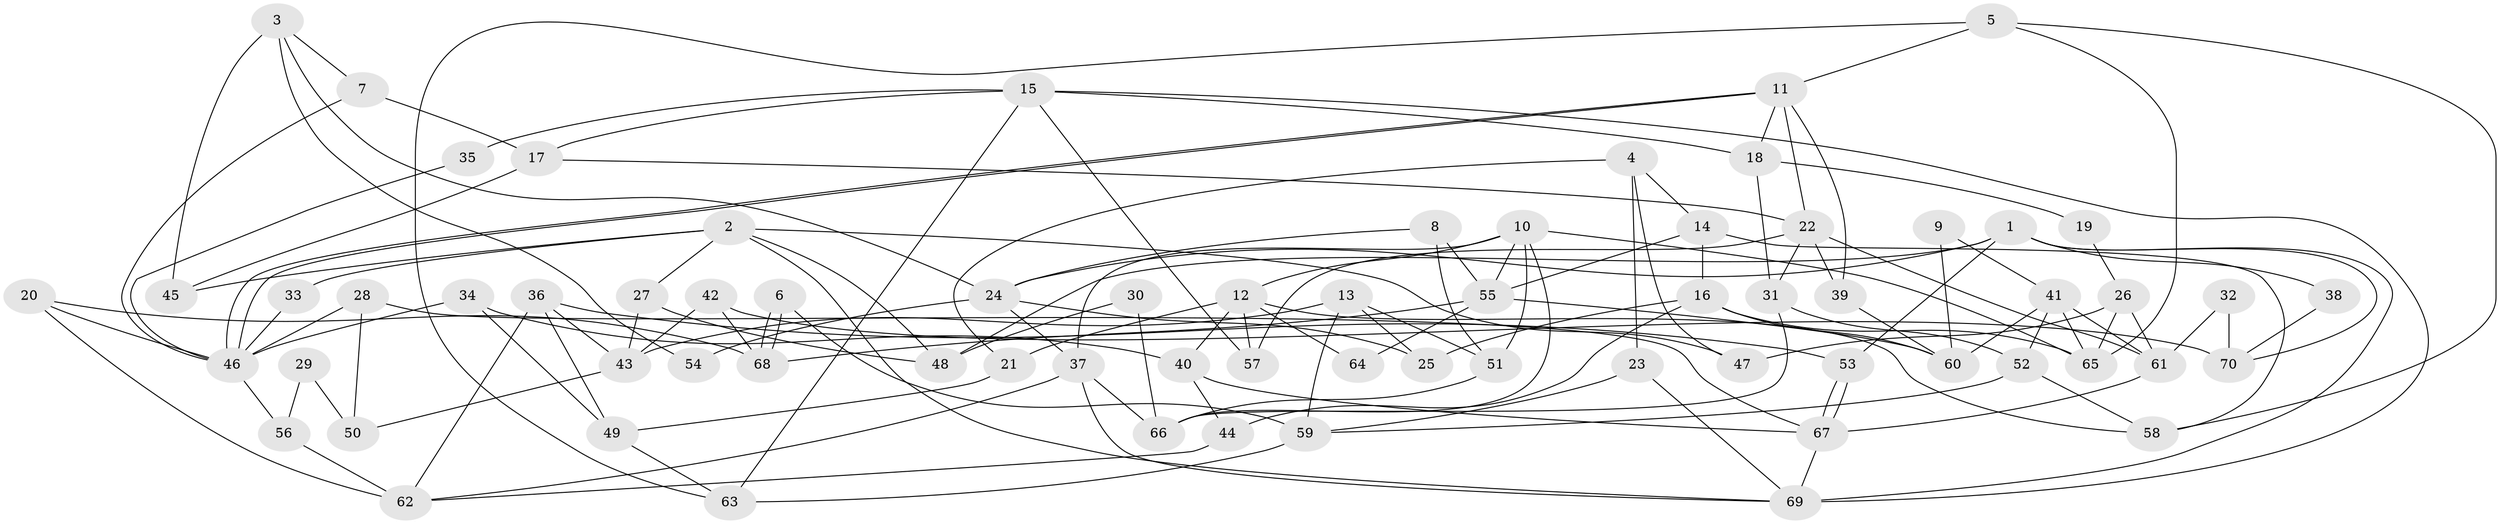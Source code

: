 // coarse degree distribution, {10: 0.047619047619047616, 4: 0.19047619047619047, 5: 0.16666666666666666, 6: 0.09523809523809523, 3: 0.16666666666666666, 7: 0.14285714285714285, 8: 0.07142857142857142, 2: 0.11904761904761904}
// Generated by graph-tools (version 1.1) at 2025/24/03/03/25 07:24:03]
// undirected, 70 vertices, 140 edges
graph export_dot {
graph [start="1"]
  node [color=gray90,style=filled];
  1;
  2;
  3;
  4;
  5;
  6;
  7;
  8;
  9;
  10;
  11;
  12;
  13;
  14;
  15;
  16;
  17;
  18;
  19;
  20;
  21;
  22;
  23;
  24;
  25;
  26;
  27;
  28;
  29;
  30;
  31;
  32;
  33;
  34;
  35;
  36;
  37;
  38;
  39;
  40;
  41;
  42;
  43;
  44;
  45;
  46;
  47;
  48;
  49;
  50;
  51;
  52;
  53;
  54;
  55;
  56;
  57;
  58;
  59;
  60;
  61;
  62;
  63;
  64;
  65;
  66;
  67;
  68;
  69;
  70;
  1 -- 69;
  1 -- 48;
  1 -- 24;
  1 -- 38;
  1 -- 53;
  1 -- 70;
  2 -- 47;
  2 -- 69;
  2 -- 27;
  2 -- 33;
  2 -- 45;
  2 -- 48;
  3 -- 45;
  3 -- 24;
  3 -- 7;
  3 -- 54;
  4 -- 23;
  4 -- 14;
  4 -- 21;
  4 -- 47;
  5 -- 65;
  5 -- 11;
  5 -- 58;
  5 -- 63;
  6 -- 68;
  6 -- 68;
  6 -- 59;
  7 -- 46;
  7 -- 17;
  8 -- 51;
  8 -- 24;
  8 -- 55;
  9 -- 60;
  9 -- 41;
  10 -- 37;
  10 -- 66;
  10 -- 12;
  10 -- 51;
  10 -- 55;
  10 -- 65;
  11 -- 46;
  11 -- 46;
  11 -- 39;
  11 -- 18;
  11 -- 22;
  12 -- 21;
  12 -- 40;
  12 -- 57;
  12 -- 58;
  12 -- 64;
  13 -- 25;
  13 -- 59;
  13 -- 43;
  13 -- 51;
  14 -- 58;
  14 -- 55;
  14 -- 16;
  15 -- 18;
  15 -- 17;
  15 -- 35;
  15 -- 57;
  15 -- 63;
  15 -- 69;
  16 -- 60;
  16 -- 25;
  16 -- 44;
  16 -- 65;
  17 -- 22;
  17 -- 45;
  18 -- 31;
  18 -- 19;
  19 -- 26;
  20 -- 62;
  20 -- 68;
  20 -- 46;
  21 -- 49;
  22 -- 57;
  22 -- 31;
  22 -- 39;
  22 -- 61;
  23 -- 59;
  23 -- 69;
  24 -- 37;
  24 -- 25;
  24 -- 54;
  26 -- 61;
  26 -- 65;
  26 -- 47;
  27 -- 43;
  27 -- 48;
  28 -- 67;
  28 -- 46;
  28 -- 50;
  29 -- 50;
  29 -- 56;
  30 -- 48;
  30 -- 66;
  31 -- 66;
  31 -- 52;
  32 -- 70;
  32 -- 61;
  33 -- 46;
  34 -- 40;
  34 -- 46;
  34 -- 49;
  35 -- 46;
  36 -- 53;
  36 -- 49;
  36 -- 43;
  36 -- 62;
  37 -- 69;
  37 -- 62;
  37 -- 66;
  38 -- 70;
  39 -- 60;
  40 -- 67;
  40 -- 44;
  41 -- 52;
  41 -- 65;
  41 -- 60;
  41 -- 61;
  42 -- 68;
  42 -- 43;
  42 -- 70;
  43 -- 50;
  44 -- 62;
  46 -- 56;
  49 -- 63;
  51 -- 66;
  52 -- 58;
  52 -- 59;
  53 -- 67;
  53 -- 67;
  55 -- 60;
  55 -- 64;
  55 -- 68;
  56 -- 62;
  59 -- 63;
  61 -- 67;
  67 -- 69;
}
